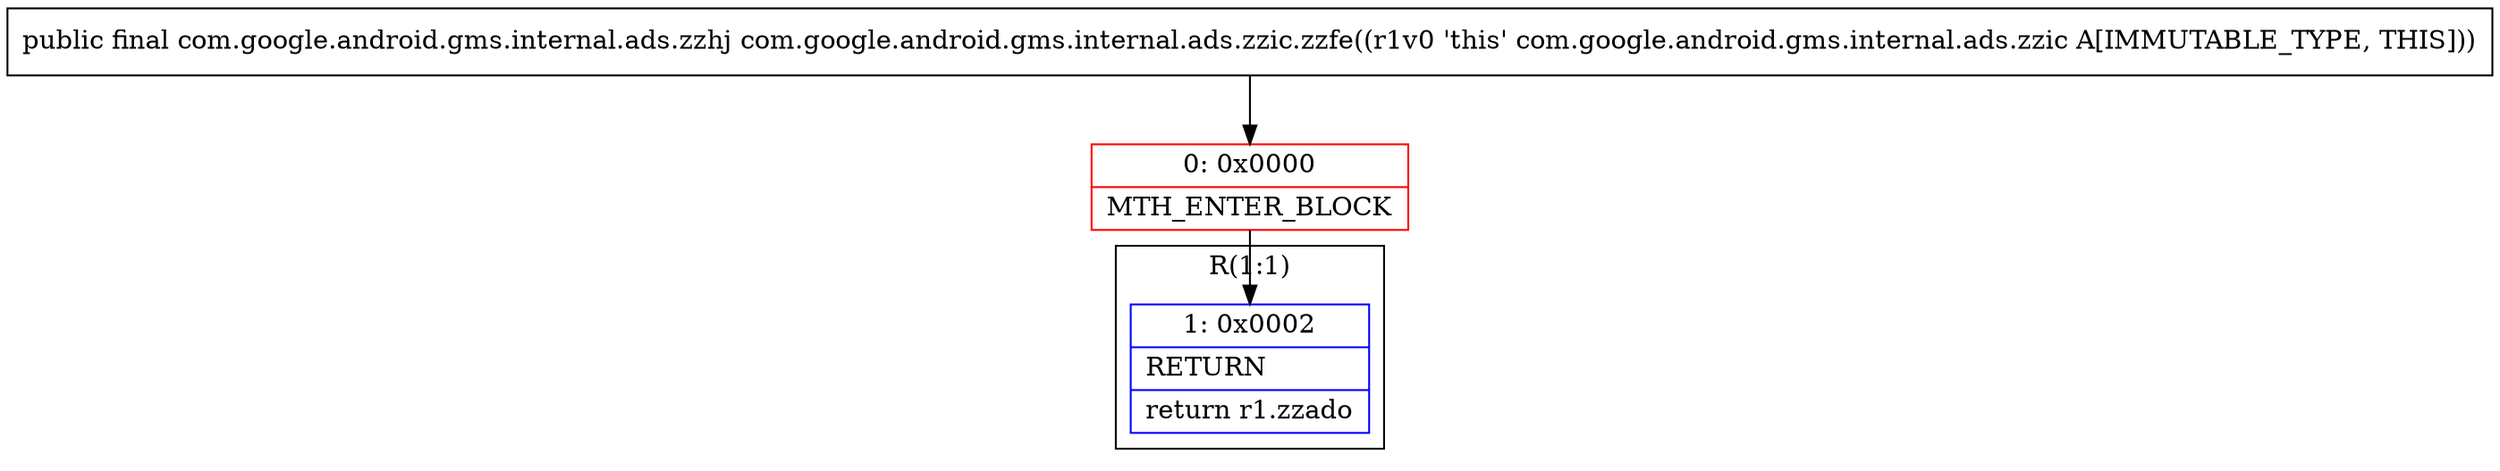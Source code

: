 digraph "CFG forcom.google.android.gms.internal.ads.zzic.zzfe()Lcom\/google\/android\/gms\/internal\/ads\/zzhj;" {
subgraph cluster_Region_19698710 {
label = "R(1:1)";
node [shape=record,color=blue];
Node_1 [shape=record,label="{1\:\ 0x0002|RETURN\l|return r1.zzado\l}"];
}
Node_0 [shape=record,color=red,label="{0\:\ 0x0000|MTH_ENTER_BLOCK\l}"];
MethodNode[shape=record,label="{public final com.google.android.gms.internal.ads.zzhj com.google.android.gms.internal.ads.zzic.zzfe((r1v0 'this' com.google.android.gms.internal.ads.zzic A[IMMUTABLE_TYPE, THIS])) }"];
MethodNode -> Node_0;
Node_0 -> Node_1;
}

